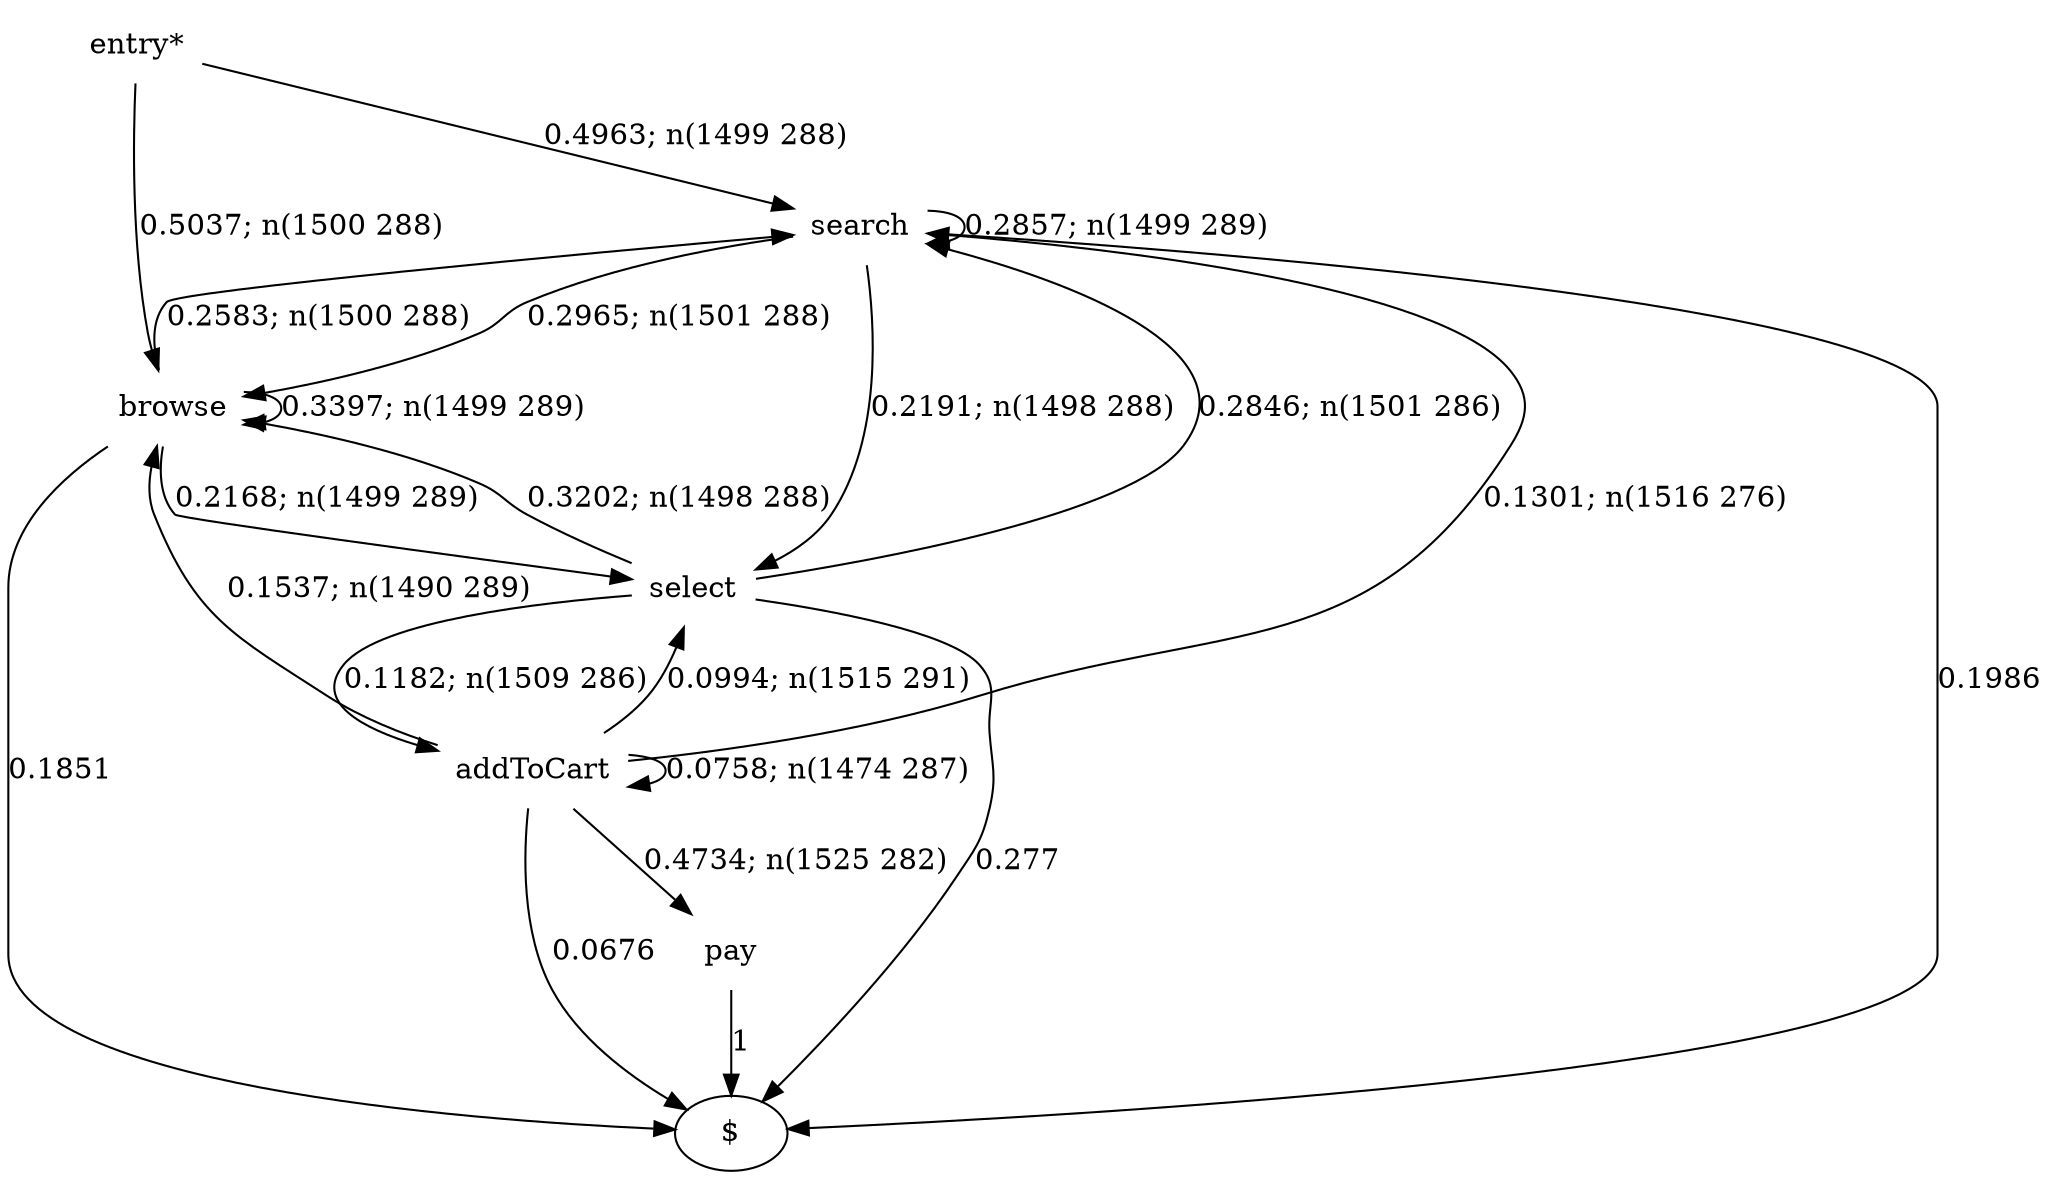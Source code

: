 digraph G {"entry*" [label="entry*",shape=none];"search" [label="search",shape=none];"browse" [label="browse",shape=none];"select" [label="select",shape=none];"addToCart" [label="addToCart",shape=none];"pay" [label="pay",shape=none];"entry*"->"search" [style=solid,label="0.4963; n(1499 288)"];"entry*"->"browse" [style=solid,label="0.5037; n(1500 288)"];"search"->"search" [style=solid,label="0.2857; n(1499 289)"];"search"->"browse" [style=solid,label="0.2965; n(1501 288)"];"search"->"select" [style=solid,label="0.2191; n(1498 288)"];"search"->"$" [style=solid,label="0.1986"];"browse"->"search" [style=solid,label="0.2583; n(1500 288)"];"browse"->"browse" [style=solid,label="0.3397; n(1499 289)"];"browse"->"select" [style=solid,label="0.2168; n(1499 289)"];"browse"->"$" [style=solid,label="0.1851"];"select"->"search" [style=solid,label="0.2846; n(1501 286)"];"select"->"browse" [style=solid,label="0.3202; n(1498 288)"];"select"->"addToCart" [style=solid,label="0.1182; n(1509 286)"];"select"->"$" [style=solid,label="0.277"];"addToCart"->"search" [style=solid,label="0.1301; n(1516 276)"];"addToCart"->"browse" [style=solid,label="0.1537; n(1490 289)"];"addToCart"->"select" [style=solid,label="0.0994; n(1515 291)"];"addToCart"->"addToCart" [style=solid,label="0.0758; n(1474 287)"];"addToCart"->"pay" [style=solid,label="0.4734; n(1525 282)"];"addToCart"->"$" [style=solid,label="0.0676"];"pay"->"$" [style=solid,label="1"];}